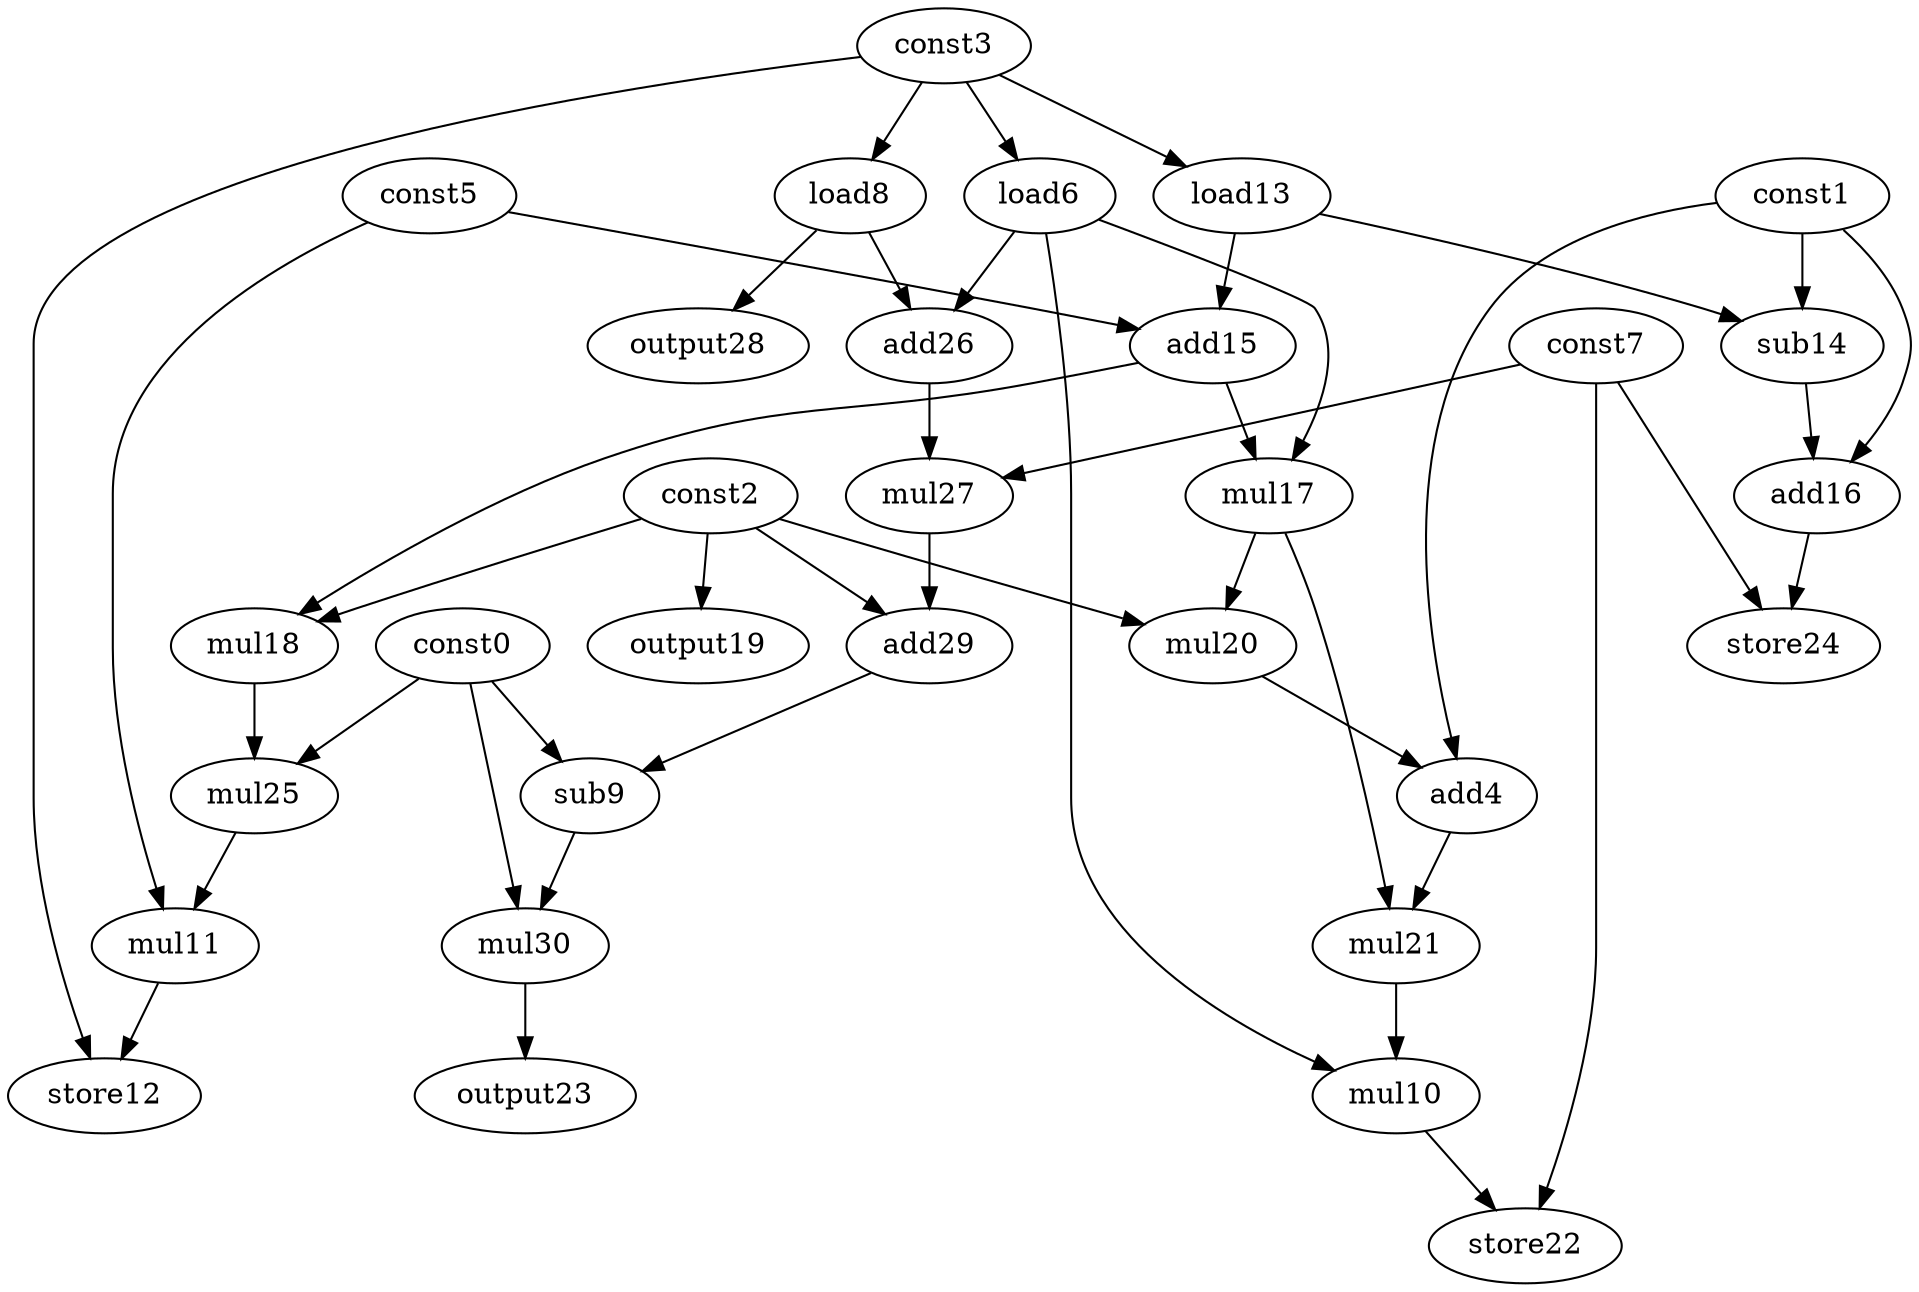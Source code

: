 digraph G { 
const0[opcode=const]; 
const1[opcode=const]; 
const2[opcode=const]; 
const3[opcode=const]; 
add4[opcode=add]; 
const5[opcode=const]; 
load6[opcode=load]; 
const7[opcode=const]; 
load8[opcode=load]; 
sub9[opcode=sub]; 
mul10[opcode=mul]; 
mul11[opcode=mul]; 
store12[opcode=store]; 
load13[opcode=load]; 
sub14[opcode=sub]; 
add15[opcode=add]; 
add16[opcode=add]; 
mul17[opcode=mul]; 
mul18[opcode=mul]; 
output19[opcode=output]; 
mul20[opcode=mul]; 
mul21[opcode=mul]; 
store22[opcode=store]; 
output23[opcode=output]; 
store24[opcode=store]; 
mul25[opcode=mul]; 
add26[opcode=add]; 
mul27[opcode=mul]; 
output28[opcode=output]; 
add29[opcode=add]; 
mul30[opcode=mul]; 
const3->load6[operand=0];
const3->load8[operand=0];
const3->load13[operand=0];
const2->output19[operand=0];
const1->sub14[operand=0];
load13->sub14[operand=1];
const5->add15[operand=0];
load13->add15[operand=1];
load8->add26[operand=0];
load6->add26[operand=1];
load8->output28[operand=0];
const1->add16[operand=0];
sub14->add16[operand=1];
load6->mul17[operand=0];
add15->mul17[operand=1];
const2->mul18[operand=0];
add15->mul18[operand=1];
add26->mul27[operand=0];
const7->mul27[operand=1];
mul17->mul20[operand=0];
const2->mul20[operand=1];
add16->store24[operand=0];
const7->store24[operand=1];
const0->mul25[operand=0];
mul18->mul25[operand=1];
const2->add29[operand=0];
mul27->add29[operand=1];
const1->add4[operand=0];
mul20->add4[operand=1];
const0->sub9[operand=0];
add29->sub9[operand=1];
mul25->mul11[operand=0];
const5->mul11[operand=1];
const3->store12[operand=0];
mul11->store12[operand=1];
mul17->mul21[operand=0];
add4->mul21[operand=1];
const0->mul30[operand=0];
sub9->mul30[operand=1];
mul21->mul10[operand=0];
load6->mul10[operand=1];
mul30->output23[operand=0];
mul10->store22[operand=0];
const7->store22[operand=1];
}
